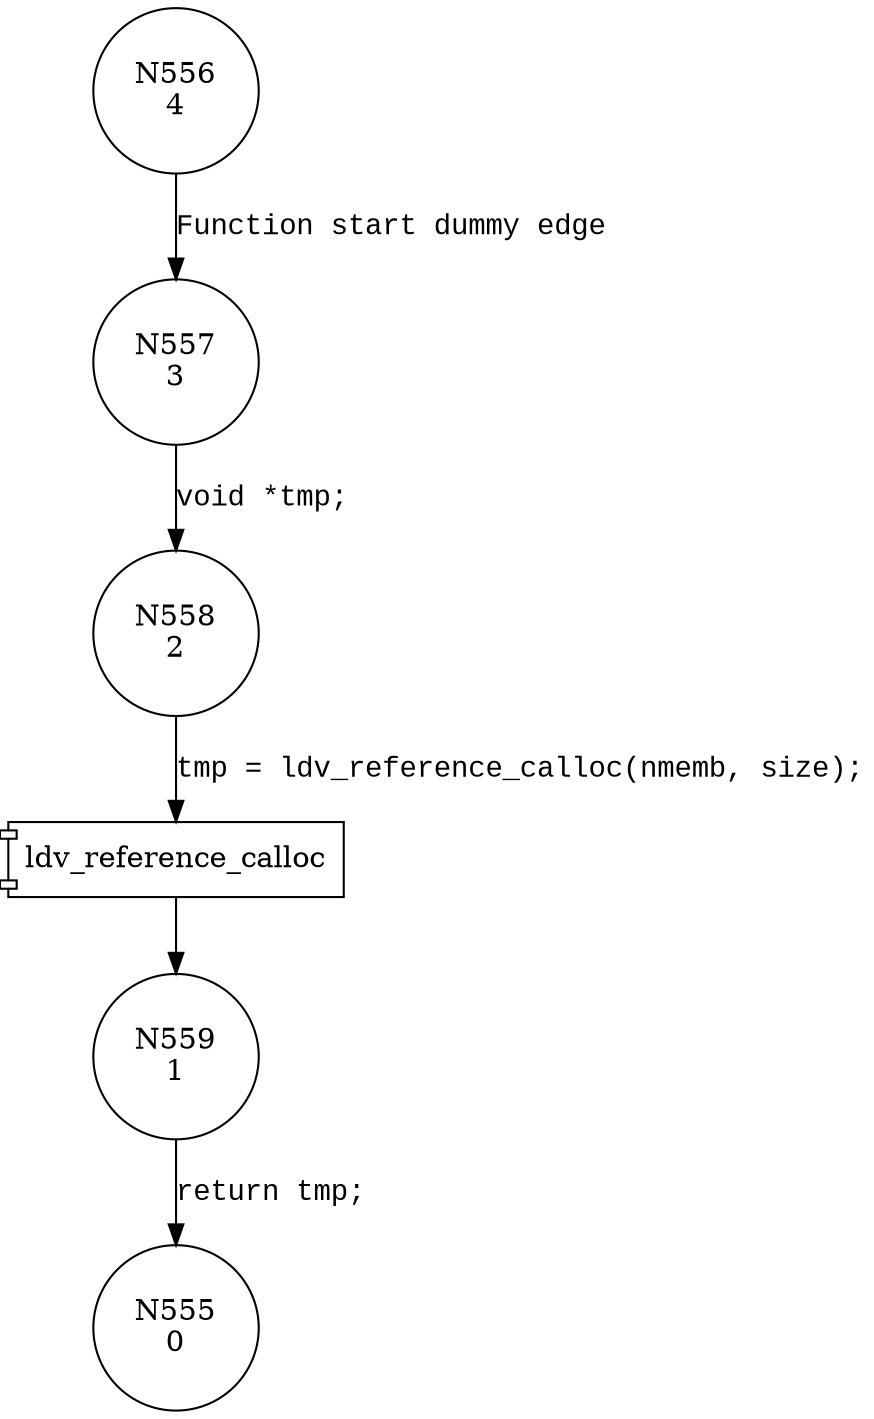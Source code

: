 digraph ldv_calloc {
556 [shape="circle" label="N556\n4"]
557 [shape="circle" label="N557\n3"]
558 [shape="circle" label="N558\n2"]
559 [shape="circle" label="N559\n1"]
555 [shape="circle" label="N555\n0"]
556 -> 557 [label="Function start dummy edge" fontname="Courier New"]
100039 [shape="component" label="ldv_reference_calloc"]
558 -> 100039 [label="tmp = ldv_reference_calloc(nmemb, size);" fontname="Courier New"]
100039 -> 559 [label="" fontname="Courier New"]
557 -> 558 [label="void *tmp;" fontname="Courier New"]
559 -> 555 [label="return tmp;" fontname="Courier New"]
}